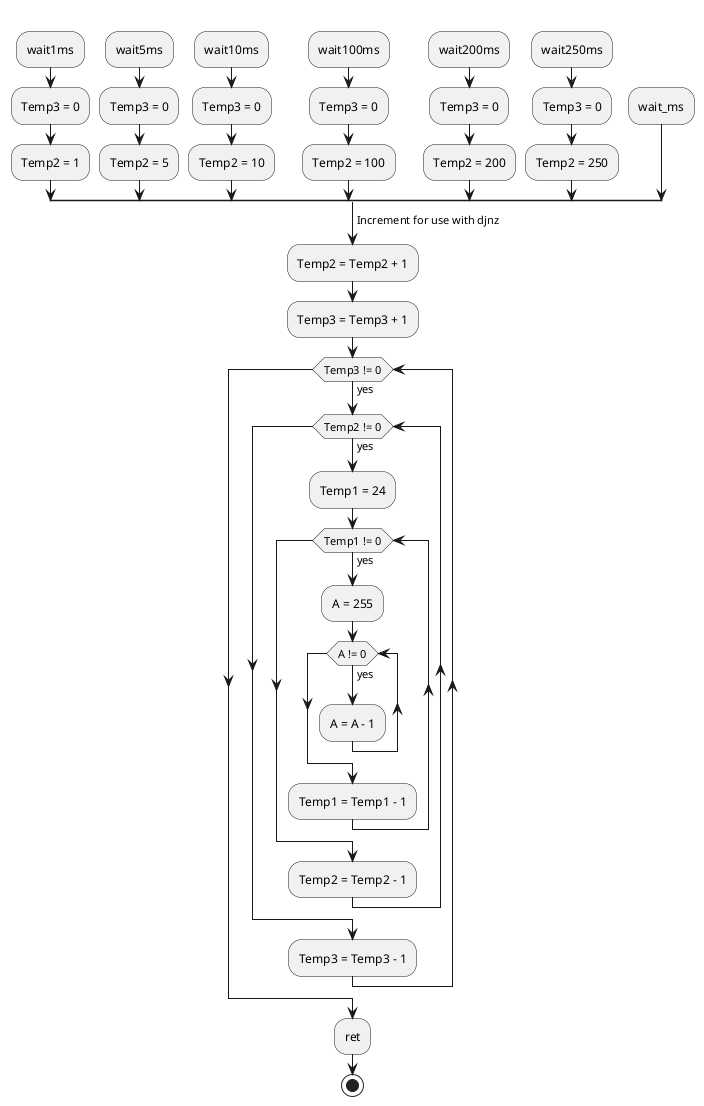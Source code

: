 @startuml 
split
  -[hidden]->
  :wait1ms;
  :Temp3 = 0;
  :Temp2 = 1;
split again
  -[hidden]->
  :wait5ms;
  :Temp3 = 0;
  :Temp2 = 5;
split again
  -[hidden]->
  :wait10ms;
  :Temp3 = 0;
  :Temp2 = 10;
split again
  -[hidden]->
  :wait100ms;
  :Temp3 = 0;
  :Temp2 = 100;
split again
  -[hidden]->
  :wait200ms;
  :Temp3 = 0;
  :Temp2 = 200;
split again
  -[hidden]->
  :wait250ms;
  :Temp3 = 0;
  :Temp2 = 250;
split again
  -[hidden]->
  :wait_ms;
end split
->Increment for use with djnz;
:Temp2 = Temp2 + 1;
:Temp3 = Temp3 + 1;
while (Temp3 != 0)
  ->yes;
  while (Temp2 != 0)
    ->yes;
    :Temp1 = 24;
    while (Temp1 != 0)
      ->yes;
      :A = 255;
      while (A != 0)
        ->yes;
        :A = A - 1;
      endwhile
      :Temp1 = Temp1 - 1;
    endwhile
    :Temp2 = Temp2 - 1;
  endwhile
  :Temp3 = Temp3 - 1;
endwhile
:ret;
stop
@enduml



